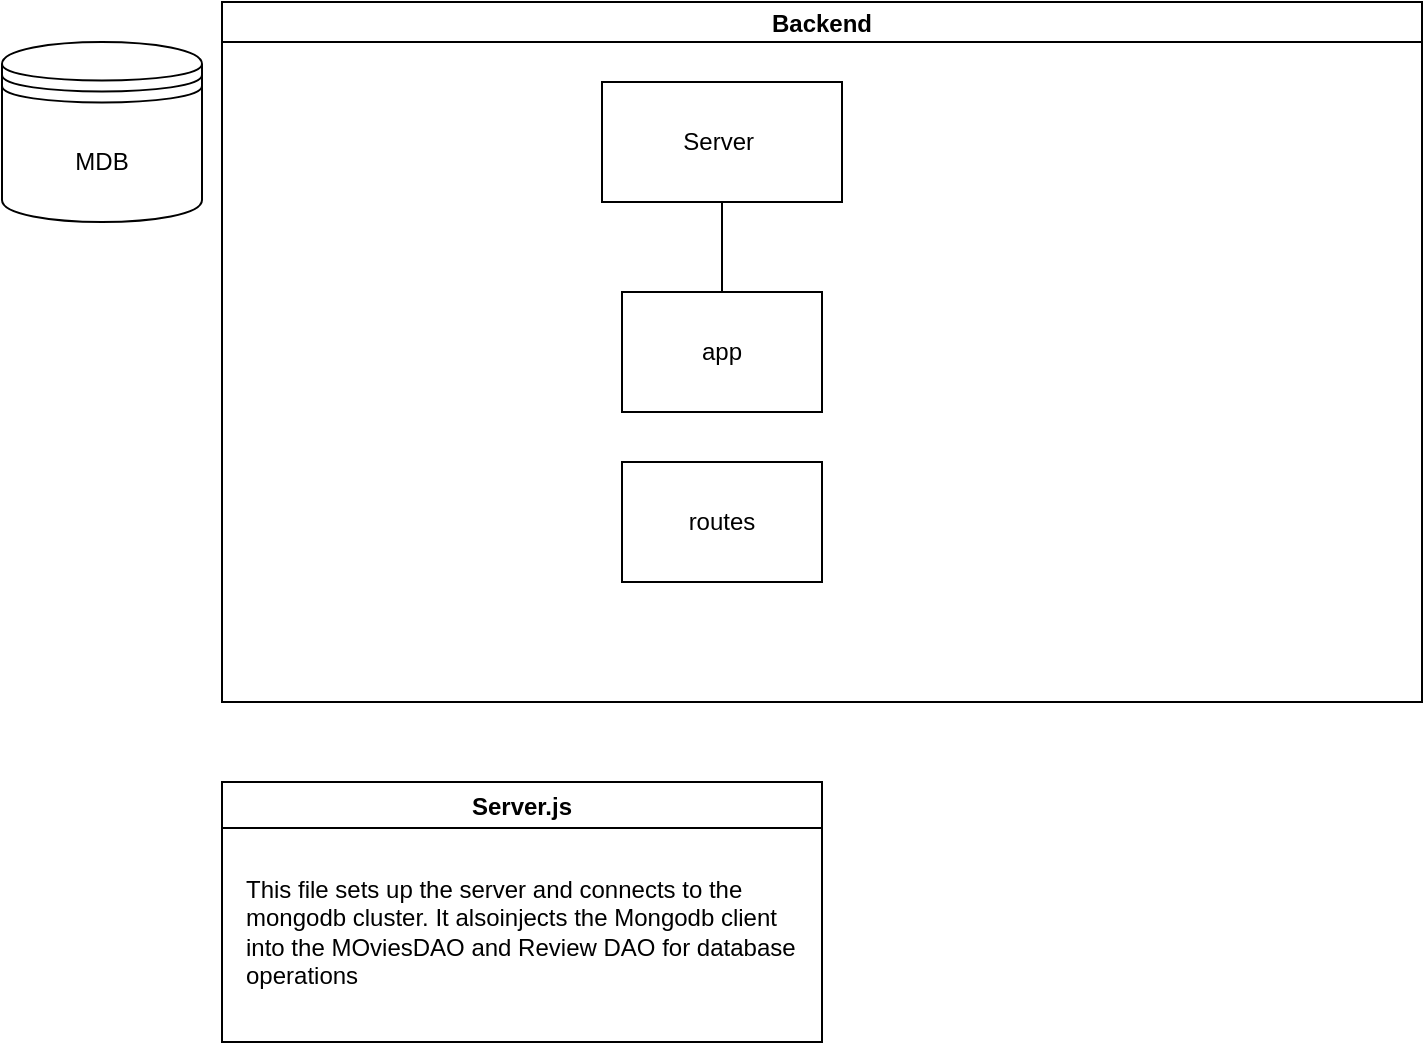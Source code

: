 <mxfile>
    <diagram id="J8PVv1PX0sA7bPePMix1" name="Page-1">
        <mxGraphModel dx="501" dy="715" grid="1" gridSize="10" guides="1" tooltips="1" connect="1" arrows="1" fold="1" page="1" pageScale="1" pageWidth="850" pageHeight="1100" math="0" shadow="0">
            <root>
                <mxCell id="0"/>
                <mxCell id="1" parent="0"/>
                <mxCell id="3" value="MDB" style="shape=datastore;whiteSpace=wrap;html=1;" vertex="1" parent="1">
                    <mxGeometry x="80" y="50" width="100" height="90" as="geometry"/>
                </mxCell>
                <mxCell id="4" value="Backend" style="swimlane;startSize=20;horizontal=1;containerType=tree;newEdgeStyle={&quot;edgeStyle&quot;:&quot;elbowEdgeStyle&quot;,&quot;startArrow&quot;:&quot;none&quot;,&quot;endArrow&quot;:&quot;none&quot;};" vertex="1" parent="1">
                    <mxGeometry x="190" y="30" width="600" height="350" as="geometry"/>
                </mxCell>
                <mxCell id="5" value="" style="edgeStyle=elbowEdgeStyle;elbow=vertical;sourcePerimeterSpacing=0;targetPerimeterSpacing=0;startArrow=none;endArrow=none;rounded=0;curved=0;" edge="1" parent="4" source="7" target="8">
                    <mxGeometry relative="1" as="geometry"/>
                </mxCell>
                <UserObject label="Server&amp;nbsp;" treeRoot="1" id="7">
                    <mxCell style="whiteSpace=wrap;html=1;align=center;treeFolding=1;treeMoving=1;newEdgeStyle={&quot;edgeStyle&quot;:&quot;elbowEdgeStyle&quot;,&quot;startArrow&quot;:&quot;none&quot;,&quot;endArrow&quot;:&quot;none&quot;};" vertex="1" parent="4">
                        <mxGeometry x="190" y="40" width="120" height="60" as="geometry"/>
                    </mxCell>
                </UserObject>
                <mxCell id="8" value="app" style="whiteSpace=wrap;html=1;align=center;verticalAlign=middle;treeFolding=1;treeMoving=1;newEdgeStyle={&quot;edgeStyle&quot;:&quot;elbowEdgeStyle&quot;,&quot;startArrow&quot;:&quot;none&quot;,&quot;endArrow&quot;:&quot;none&quot;};" vertex="1" parent="4">
                    <mxGeometry x="200" y="145" width="100" height="60" as="geometry"/>
                </mxCell>
                <mxCell id="16" value="routes" style="whiteSpace=wrap;html=1;align=center;verticalAlign=middle;treeFolding=1;treeMoving=1;newEdgeStyle={&quot;edgeStyle&quot;:&quot;elbowEdgeStyle&quot;,&quot;startArrow&quot;:&quot;none&quot;,&quot;endArrow&quot;:&quot;none&quot;};" vertex="1" parent="4">
                    <mxGeometry x="200" y="230" width="100" height="60" as="geometry"/>
                </mxCell>
                <mxCell id="12" value="Server.js" style="swimlane;" vertex="1" parent="1">
                    <mxGeometry x="190" y="420" width="300" height="130" as="geometry"/>
                </mxCell>
                <mxCell id="15" value="This file sets up the server and connects to the &lt;br&gt;mongodb cluster. It alsoinjects the Mongodb client&amp;nbsp; &lt;br&gt;into the MOviesDAO and Review DAO for database &lt;br&gt;operations" style="text;html=1;align=left;verticalAlign=middle;resizable=0;points=[];autosize=1;strokeColor=none;fillColor=none;" vertex="1" parent="12">
                    <mxGeometry x="10" y="40" width="300" height="70" as="geometry"/>
                </mxCell>
            </root>
        </mxGraphModel>
    </diagram>
</mxfile>